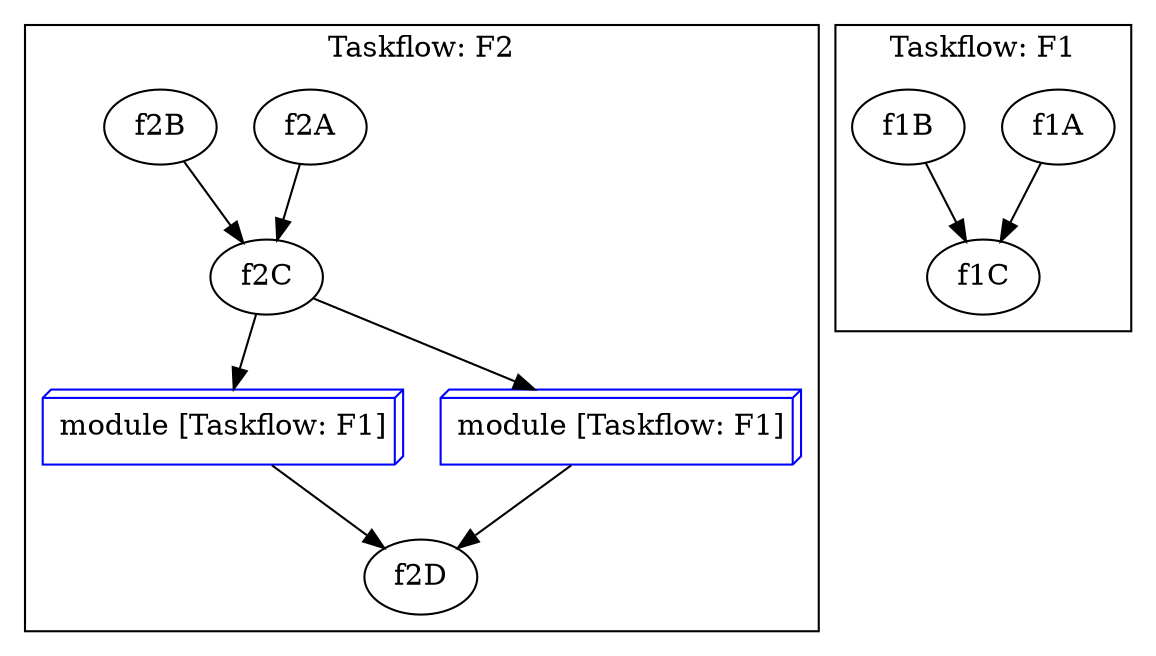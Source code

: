 digraph Taskflow {
subgraph cluster_p0x7ffee9223970 {
label="Taskflow: F2";
p0x7f816f402b60[label="f2A" ];
p0x7f816f402b60 -> p0x7f816f402d80;
p0x7f816f402c70[label="f2B" ];
p0x7f816f402c70 -> p0x7f816f402d80;
p0x7f816f402d80[label="f2C" ];
p0x7f816f402d80 -> p0x7f816f402fa0;
p0x7f816f402e90[label="f2D" ];
p0x7f816f402fa0[shape=box3d, color=blue, label="module [Taskflow: F1]"];
p0x7f816f402fa1->p0x7f816f402e90;
p0x7f816f402fa0->p0x7f816f402e90;
p0x7f816f402d80->p0x7f816f402fa1;
p0x7f816f402fa1[shape=box3d, color=blue, label="module [Taskflow: F1]"];
}
subgraph cluster_p0x7ffee92238d0 {
label="Taskflow: F1";
p0x7f816f402830[label="f1A" ];
p0x7f816f402830 -> p0x7f816f402a50;
p0x7f816f402940[label="f1B" ];
p0x7f816f402940 -> p0x7f816f402a50;
p0x7f816f402a50[label="f1C" ];
}
}
